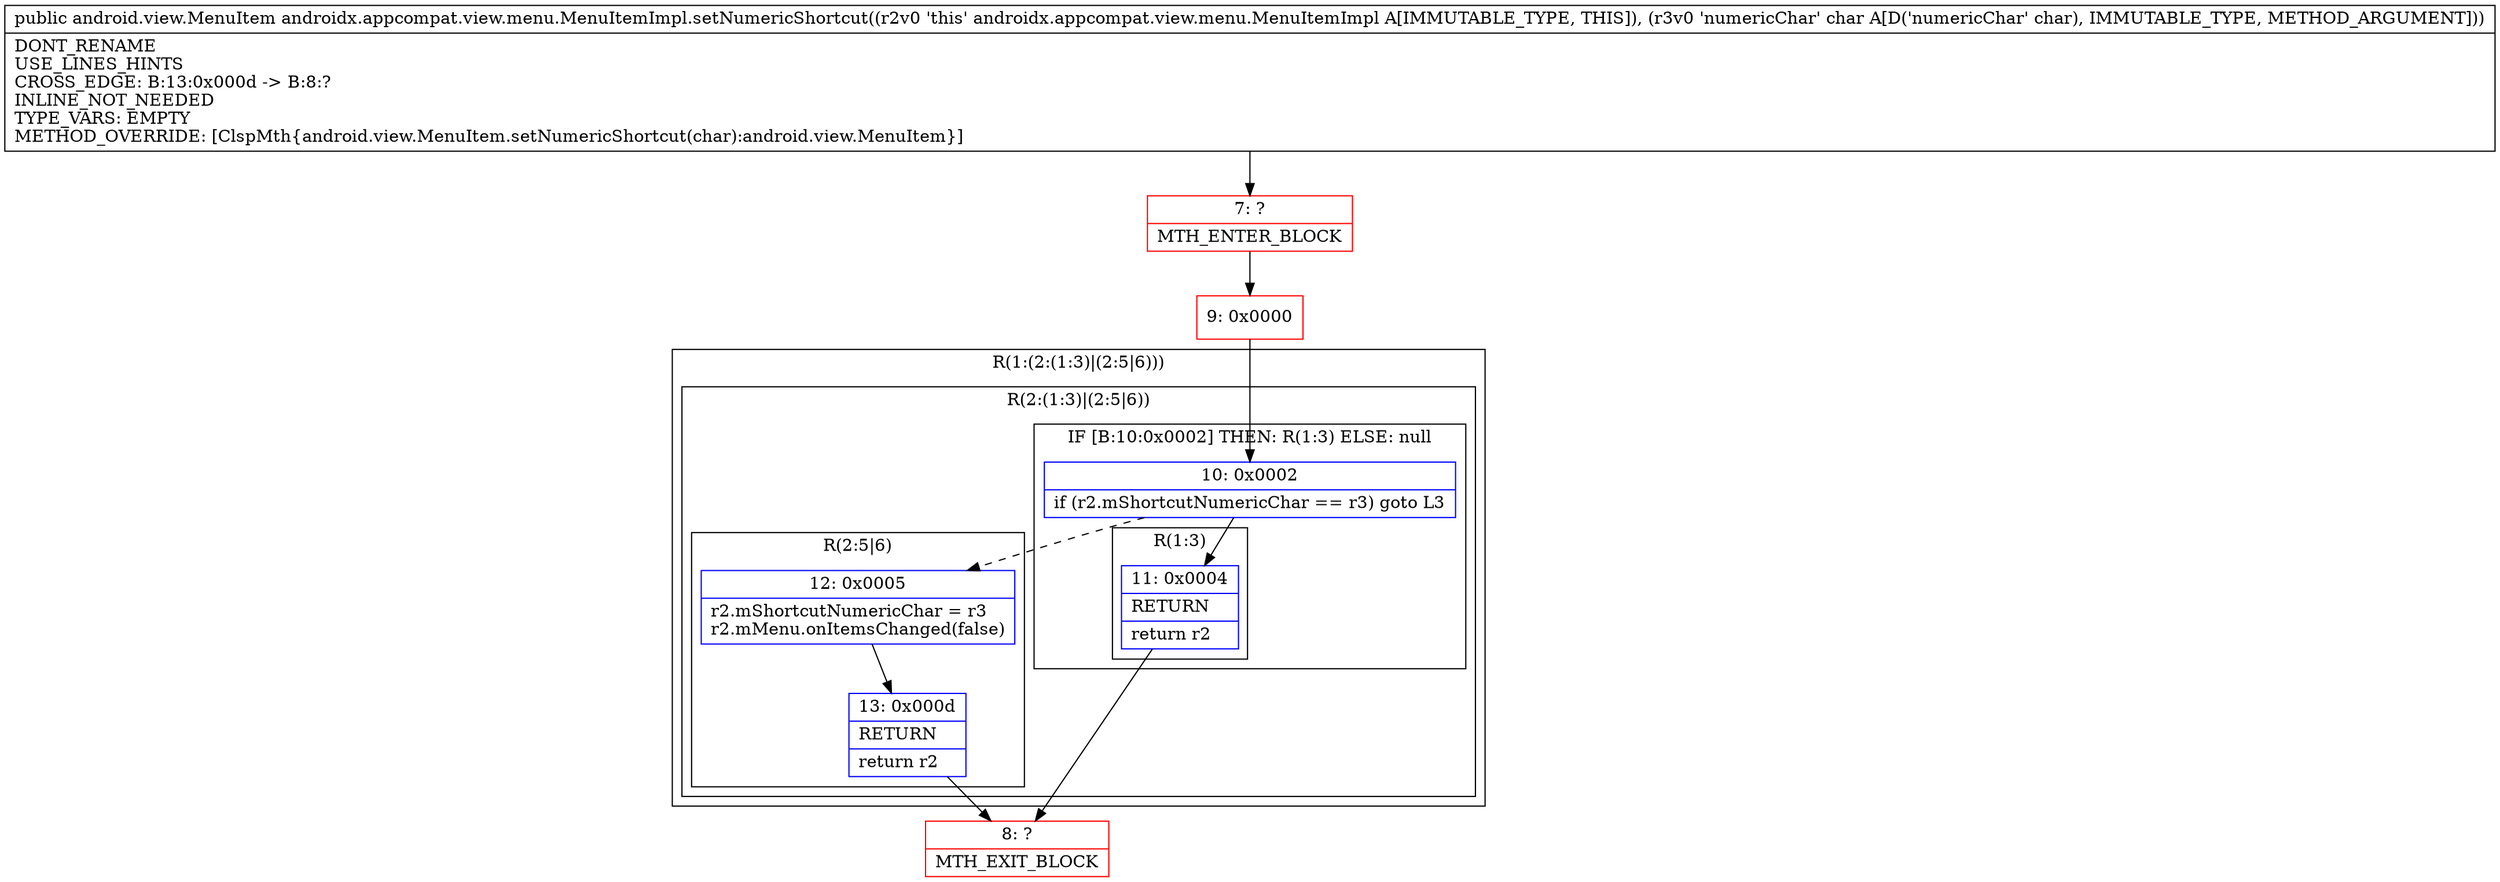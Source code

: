 digraph "CFG forandroidx.appcompat.view.menu.MenuItemImpl.setNumericShortcut(C)Landroid\/view\/MenuItem;" {
subgraph cluster_Region_828860927 {
label = "R(1:(2:(1:3)|(2:5|6)))";
node [shape=record,color=blue];
subgraph cluster_Region_691478219 {
label = "R(2:(1:3)|(2:5|6))";
node [shape=record,color=blue];
subgraph cluster_IfRegion_1023800485 {
label = "IF [B:10:0x0002] THEN: R(1:3) ELSE: null";
node [shape=record,color=blue];
Node_10 [shape=record,label="{10\:\ 0x0002|if (r2.mShortcutNumericChar == r3) goto L3\l}"];
subgraph cluster_Region_1639802196 {
label = "R(1:3)";
node [shape=record,color=blue];
Node_11 [shape=record,label="{11\:\ 0x0004|RETURN\l|return r2\l}"];
}
}
subgraph cluster_Region_1805635597 {
label = "R(2:5|6)";
node [shape=record,color=blue];
Node_12 [shape=record,label="{12\:\ 0x0005|r2.mShortcutNumericChar = r3\lr2.mMenu.onItemsChanged(false)\l}"];
Node_13 [shape=record,label="{13\:\ 0x000d|RETURN\l|return r2\l}"];
}
}
}
Node_7 [shape=record,color=red,label="{7\:\ ?|MTH_ENTER_BLOCK\l}"];
Node_9 [shape=record,color=red,label="{9\:\ 0x0000}"];
Node_8 [shape=record,color=red,label="{8\:\ ?|MTH_EXIT_BLOCK\l}"];
MethodNode[shape=record,label="{public android.view.MenuItem androidx.appcompat.view.menu.MenuItemImpl.setNumericShortcut((r2v0 'this' androidx.appcompat.view.menu.MenuItemImpl A[IMMUTABLE_TYPE, THIS]), (r3v0 'numericChar' char A[D('numericChar' char), IMMUTABLE_TYPE, METHOD_ARGUMENT]))  | DONT_RENAME\lUSE_LINES_HINTS\lCROSS_EDGE: B:13:0x000d \-\> B:8:?\lINLINE_NOT_NEEDED\lTYPE_VARS: EMPTY\lMETHOD_OVERRIDE: [ClspMth\{android.view.MenuItem.setNumericShortcut(char):android.view.MenuItem\}]\l}"];
MethodNode -> Node_7;Node_10 -> Node_11;
Node_10 -> Node_12[style=dashed];
Node_11 -> Node_8;
Node_12 -> Node_13;
Node_13 -> Node_8;
Node_7 -> Node_9;
Node_9 -> Node_10;
}

